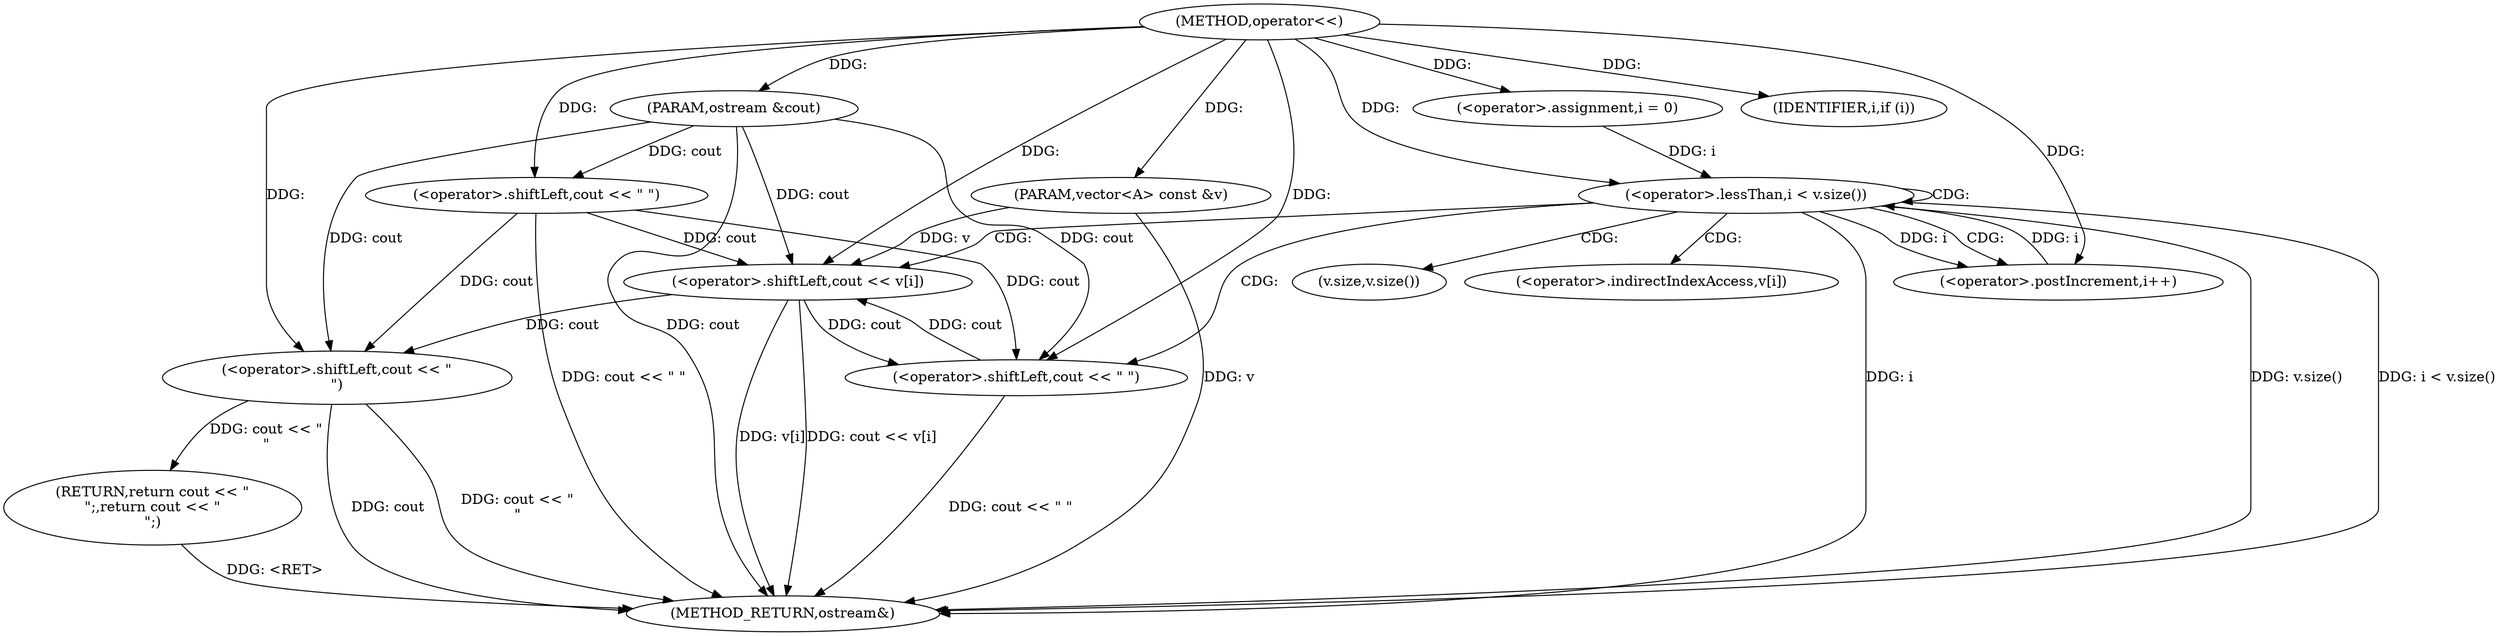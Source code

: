 digraph "operator<<" {  
"1000156" [label = "(METHOD,operator<<)" ]
"1000188" [label = "(METHOD_RETURN,ostream&)" ]
"1000157" [label = "(PARAM,ostream &cout)" ]
"1000158" [label = "(PARAM,vector<A> const &v)" ]
"1000160" [label = "(<operator>.shiftLeft,cout << \" \")" ]
"1000184" [label = "(RETURN,return cout << \"\n\";,return cout << \"\n\";)" ]
"1000165" [label = "(<operator>.assignment,i = 0)" ]
"1000168" [label = "(<operator>.lessThan,i < v.size())" ]
"1000171" [label = "(<operator>.postIncrement,i++)" ]
"1000185" [label = "(<operator>.shiftLeft,cout << \"\n\")" ]
"1000179" [label = "(<operator>.shiftLeft,cout << v[i])" ]
"1000175" [label = "(IDENTIFIER,i,if (i))" ]
"1000176" [label = "(<operator>.shiftLeft,cout << \" \")" ]
"1000170" [label = "(v.size,v.size())" ]
"1000181" [label = "(<operator>.indirectIndexAccess,v[i])" ]
  "1000184" -> "1000188"  [ label = "DDG: <RET>"] 
  "1000157" -> "1000188"  [ label = "DDG: cout"] 
  "1000158" -> "1000188"  [ label = "DDG: v"] 
  "1000160" -> "1000188"  [ label = "DDG: cout << \" \""] 
  "1000168" -> "1000188"  [ label = "DDG: i"] 
  "1000168" -> "1000188"  [ label = "DDG: v.size()"] 
  "1000168" -> "1000188"  [ label = "DDG: i < v.size()"] 
  "1000185" -> "1000188"  [ label = "DDG: cout"] 
  "1000185" -> "1000188"  [ label = "DDG: cout << \"\n\""] 
  "1000176" -> "1000188"  [ label = "DDG: cout << \" \""] 
  "1000179" -> "1000188"  [ label = "DDG: v[i]"] 
  "1000179" -> "1000188"  [ label = "DDG: cout << v[i]"] 
  "1000156" -> "1000157"  [ label = "DDG: "] 
  "1000156" -> "1000158"  [ label = "DDG: "] 
  "1000185" -> "1000184"  [ label = "DDG: cout << \"\n\""] 
  "1000157" -> "1000160"  [ label = "DDG: cout"] 
  "1000156" -> "1000160"  [ label = "DDG: "] 
  "1000156" -> "1000165"  [ label = "DDG: "] 
  "1000165" -> "1000168"  [ label = "DDG: i"] 
  "1000171" -> "1000168"  [ label = "DDG: i"] 
  "1000156" -> "1000168"  [ label = "DDG: "] 
  "1000168" -> "1000171"  [ label = "DDG: i"] 
  "1000156" -> "1000171"  [ label = "DDG: "] 
  "1000160" -> "1000185"  [ label = "DDG: cout"] 
  "1000179" -> "1000185"  [ label = "DDG: cout"] 
  "1000157" -> "1000185"  [ label = "DDG: cout"] 
  "1000156" -> "1000185"  [ label = "DDG: "] 
  "1000156" -> "1000175"  [ label = "DDG: "] 
  "1000160" -> "1000179"  [ label = "DDG: cout"] 
  "1000176" -> "1000179"  [ label = "DDG: cout"] 
  "1000157" -> "1000179"  [ label = "DDG: cout"] 
  "1000156" -> "1000179"  [ label = "DDG: "] 
  "1000158" -> "1000179"  [ label = "DDG: v"] 
  "1000160" -> "1000176"  [ label = "DDG: cout"] 
  "1000179" -> "1000176"  [ label = "DDG: cout"] 
  "1000157" -> "1000176"  [ label = "DDG: cout"] 
  "1000156" -> "1000176"  [ label = "DDG: "] 
  "1000168" -> "1000168"  [ label = "CDG: "] 
  "1000168" -> "1000170"  [ label = "CDG: "] 
  "1000168" -> "1000171"  [ label = "CDG: "] 
  "1000168" -> "1000179"  [ label = "CDG: "] 
  "1000168" -> "1000181"  [ label = "CDG: "] 
  "1000168" -> "1000176"  [ label = "CDG: "] 
}
